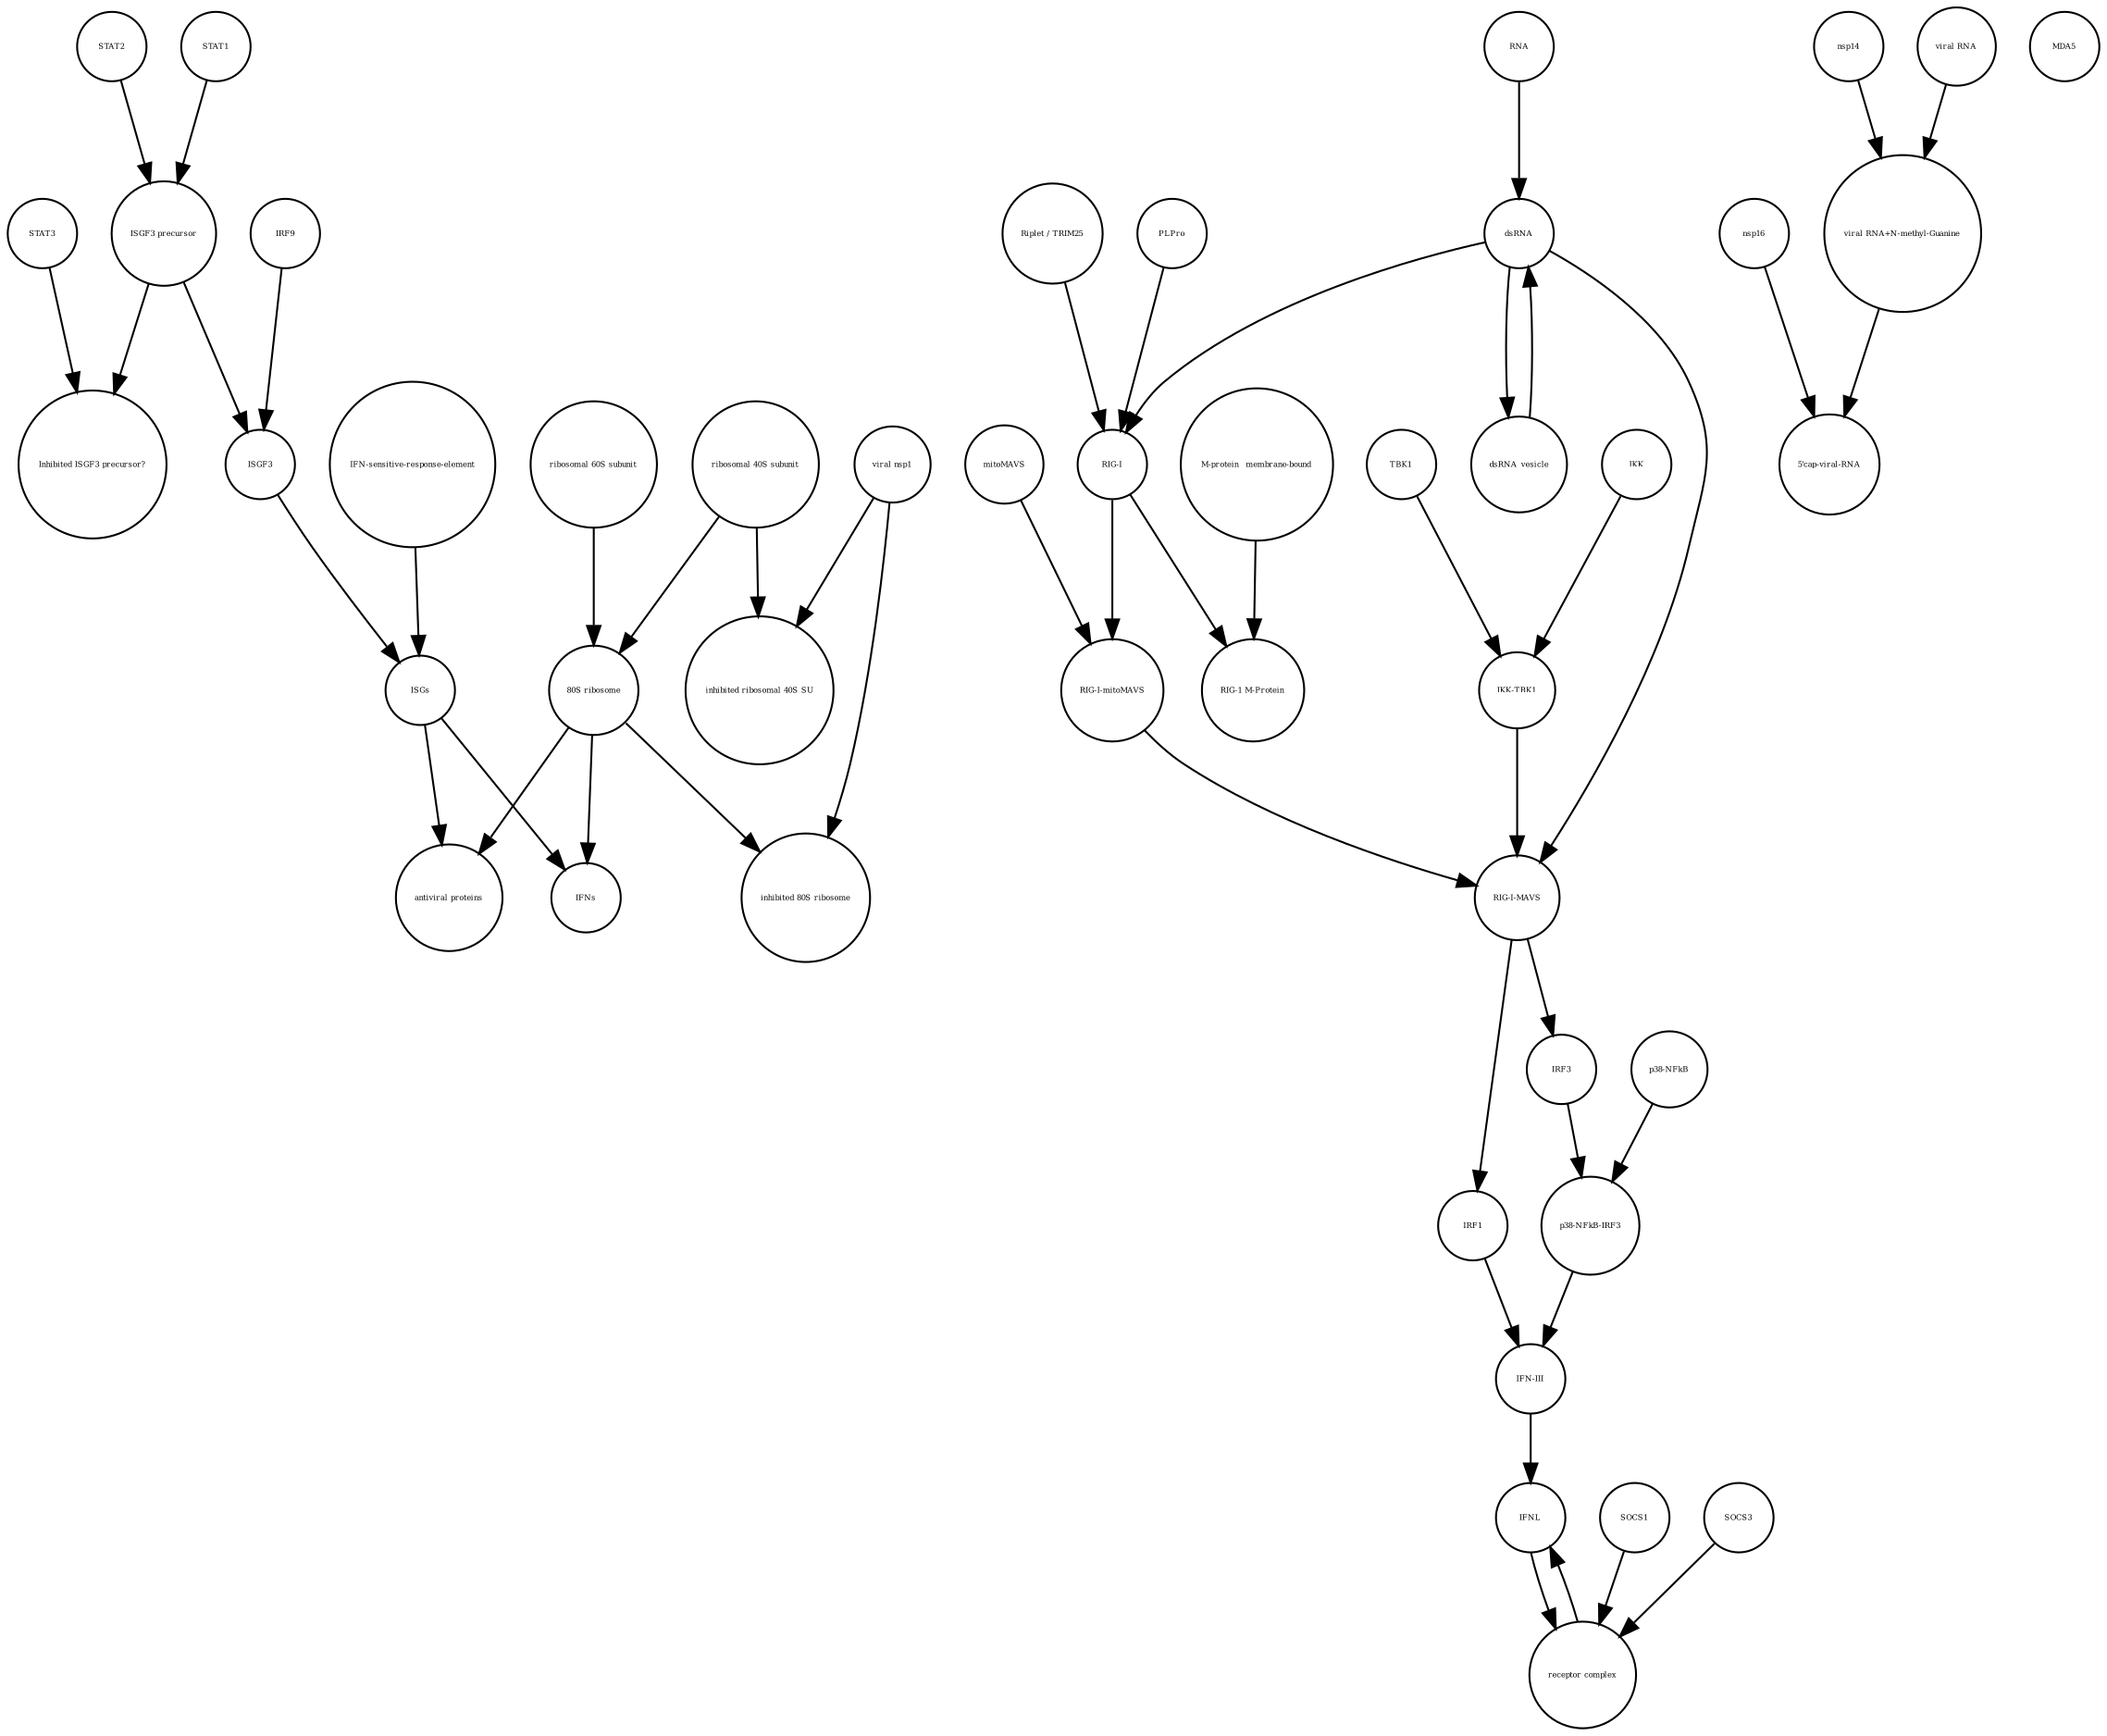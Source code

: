 strict digraph  {
STAT3 [annotation="", bipartite=0, cls=macromolecule, fontsize=4, label=STAT3, shape=circle];
PLPro [annotation="", bipartite=0, cls=macromolecule, fontsize=4, label=PLPro, shape=circle];
nsp16 [annotation="", bipartite=0, cls=macromolecule, fontsize=4, label=nsp16, shape=circle];
"ISGF3 precursor" [annotation="", bipartite=0, cls=complex, fontsize=4, label="ISGF3 precursor", shape=circle];
"RIG-I-mitoMAVS" [annotation="", bipartite=0, cls=complex, fontsize=4, label="RIG-I-mitoMAVS", shape=circle];
"viral RNA+N-methyl-Guanine" [annotation="", bipartite=0, cls="nucleic acid feature", fontsize=4, label="viral RNA+N-methyl-Guanine", shape=circle];
"5'cap-viral-RNA" [annotation="", bipartite=0, cls="nucleic acid feature", fontsize=4, label="5'cap-viral-RNA", shape=circle];
mitoMAVS [annotation="", bipartite=0, cls=macromolecule, fontsize=4, label=mitoMAVS, shape=circle];
"ribosomal 40S subunit" [annotation="", bipartite=0, cls=complex, fontsize=4, label="ribosomal 40S subunit", shape=circle];
ISGF3 [annotation="", bipartite=0, cls=complex, fontsize=4, label=ISGF3, shape=circle];
"ribosomal 60S subunit" [annotation="", bipartite=0, cls=complex, fontsize=4, label="ribosomal 60S subunit", shape=circle];
dsRNA_vesicle [annotation="", bipartite=0, cls="nucleic acid feature", fontsize=4, label=dsRNA_vesicle, shape=circle];
"Inhibited ISGF3 precursor?" [annotation="", bipartite=0, cls=complex, fontsize=4, label="Inhibited ISGF3 precursor?", shape=circle];
"receptor complex" [annotation="", bipartite=0, cls=complex, fontsize=4, label="receptor complex", shape=circle];
IRF3 [annotation="", bipartite=0, cls=macromolecule, fontsize=4, label=IRF3, shape=circle];
"RIG-I" [annotation="", bipartite=0, cls=macromolecule, fontsize=4, label="RIG-I", shape=circle];
STAT2 [annotation="", bipartite=0, cls=macromolecule, fontsize=4, label=STAT2, shape=circle];
"80S ribosome" [annotation="", bipartite=0, cls=complex, fontsize=4, label="80S ribosome", shape=circle];
"viral nsp1" [annotation="", bipartite=0, cls=macromolecule, fontsize=4, label="viral nsp1", shape=circle];
"inhibited ribosomal 40S SU" [annotation="urn_miriam_doi_10.1101%2F2020.05.18.102467", bipartite=0, cls=complex, fontsize=4, label="inhibited ribosomal 40S SU", shape=circle];
IKK [annotation="", bipartite=0, cls=macromolecule, fontsize=4, label=IKK, shape=circle];
IRF9 [annotation="", bipartite=0, cls=macromolecule, fontsize=4, label=IRF9, shape=circle];
dsRNA [annotation="", bipartite=0, cls="nucleic acid feature", fontsize=4, label=dsRNA, shape=circle];
RNA [annotation="", bipartite=0, cls="nucleic acid feature", fontsize=4, label=RNA, shape=circle];
"IKK-TBK1" [annotation="", bipartite=0, cls=complex, fontsize=4, label="IKK-TBK1", shape=circle];
nsp14 [annotation="", bipartite=0, cls=macromolecule, fontsize=4, label=nsp14, shape=circle];
ISGs [annotation="", bipartite=0, cls="nucleic acid feature", fontsize=4, label=ISGs, shape=circle];
TBK1 [annotation="", bipartite=0, cls=macromolecule, fontsize=4, label=TBK1, shape=circle];
"IFN-sensitive-response-element" [annotation="", bipartite=0, cls="nucleic acid feature", fontsize=4, label="IFN-sensitive-response-element", shape=circle];
IRF1 [annotation="", bipartite=0, cls=macromolecule, fontsize=4, label=IRF1, shape=circle];
"RIG-I-MAVS" [annotation="", bipartite=0, cls=complex, fontsize=4, label="RIG-I-MAVS", shape=circle];
"inhibited 80S ribosome" [annotation="", bipartite=0, cls=complex, fontsize=4, label="inhibited 80S ribosome", shape=circle];
MDA5 [annotation="", bipartite=0, cls=macromolecule, fontsize=4, label=MDA5, shape=circle];
SOCS1 [annotation="", bipartite=0, cls=macromolecule, fontsize=4, label=SOCS1, shape=circle];
"M-protein_ membrane-bound" [annotation="", bipartite=0, cls=macromolecule, fontsize=4, label="M-protein_ membrane-bound", shape=circle];
"p38-NFkB-IRF3" [annotation="", bipartite=0, cls=complex, fontsize=4, label="p38-NFkB-IRF3", shape=circle];
IFNs [annotation="", bipartite=0, cls=macromolecule, fontsize=4, label=IFNs, shape=circle];
SOCS3 [annotation="", bipartite=0, cls=macromolecule, fontsize=4, label=SOCS3, shape=circle];
IFNL [annotation="", bipartite=0, cls=macromolecule, fontsize=4, label=IFNL, shape=circle];
"IFN-III" [annotation="", bipartite=0, cls=macromolecule, fontsize=4, label="IFN-III", shape=circle];
"p38-NFkB" [annotation="", bipartite=0, cls=complex, fontsize=4, label="p38-NFkB", shape=circle];
"RIG-1 M-Protein" [annotation="", bipartite=0, cls=complex, fontsize=4, label="RIG-1 M-Protein", shape=circle];
STAT1 [annotation="", bipartite=0, cls=macromolecule, fontsize=4, label=STAT1, shape=circle];
"viral RNA" [annotation="", bipartite=0, cls="nucleic acid feature", fontsize=4, label="viral RNA", shape=circle];
"Riplet / TRIM25" [annotation="", bipartite=0, cls=macromolecule, fontsize=4, label="Riplet / TRIM25", shape=circle];
"antiviral proteins" [annotation="", bipartite=0, cls=macromolecule, fontsize=4, label="antiviral proteins", shape=circle];
STAT3 -> "Inhibited ISGF3 precursor?"  [annotation="", interaction_type=production];
PLPro -> "RIG-I"  [annotation="", interaction_type=catalysis];
nsp16 -> "5'cap-viral-RNA"  [annotation="urn_miriam_doi_10.1016%2Fj.chom.2020.05.008", interaction_type=catalysis];
"ISGF3 precursor" -> "Inhibited ISGF3 precursor?"  [annotation="", interaction_type=production];
"ISGF3 precursor" -> ISGF3  [annotation="", interaction_type=production];
"RIG-I-mitoMAVS" -> "RIG-I-MAVS"  [annotation="", interaction_type=production];
"viral RNA+N-methyl-Guanine" -> "5'cap-viral-RNA"  [annotation="", interaction_type=production];
mitoMAVS -> "RIG-I-mitoMAVS"  [annotation="", interaction_type=production];
"ribosomal 40S subunit" -> "inhibited ribosomal 40S SU"  [annotation="", interaction_type=production];
"ribosomal 40S subunit" -> "80S ribosome"  [annotation="", interaction_type=production];
ISGF3 -> ISGs  [annotation="", interaction_type="necessary stimulation"];
"ribosomal 60S subunit" -> "80S ribosome"  [annotation="", interaction_type=production];
dsRNA_vesicle -> dsRNA  [annotation="", interaction_type=production];
"receptor complex" -> IFNL  [annotation="", interaction_type=production];
IRF3 -> "p38-NFkB-IRF3"  [annotation="", interaction_type=production];
"RIG-I" -> "RIG-I-mitoMAVS"  [annotation="", interaction_type=production];
"RIG-I" -> "RIG-1 M-Protein"  [annotation="", interaction_type=production];
STAT2 -> "ISGF3 precursor"  [annotation="", interaction_type=production];
"80S ribosome" -> "antiviral proteins"  [annotation="", interaction_type=catalysis];
"80S ribosome" -> IFNs  [annotation="", interaction_type=catalysis];
"80S ribosome" -> "inhibited 80S ribosome"  [annotation="", interaction_type=production];
"viral nsp1" -> "inhibited ribosomal 40S SU"  [annotation="", interaction_type=production];
"viral nsp1" -> "inhibited 80S ribosome"  [annotation="", interaction_type=production];
IKK -> "IKK-TBK1"  [annotation="", interaction_type=production];
IRF9 -> ISGF3  [annotation="", interaction_type=production];
dsRNA -> dsRNA_vesicle  [annotation="", interaction_type=production];
dsRNA -> "RIG-I"  [annotation="", interaction_type="necessary stimulation"];
dsRNA -> "RIG-I-MAVS"  [annotation="", interaction_type="necessary stimulation"];
RNA -> dsRNA  [annotation="", interaction_type=production];
"IKK-TBK1" -> "RIG-I-MAVS"  [annotation="", interaction_type=production];
nsp14 -> "viral RNA+N-methyl-Guanine"  [annotation="", interaction_type=catalysis];
ISGs -> "antiviral proteins"  [annotation="", interaction_type=production];
ISGs -> IFNs  [annotation="", interaction_type=production];
TBK1 -> "IKK-TBK1"  [annotation="", interaction_type=production];
"IFN-sensitive-response-element" -> ISGs  [annotation="", interaction_type=production];
IRF1 -> "IFN-III"  [annotation="", interaction_type=stimulation];
"RIG-I-MAVS" -> IRF3  [annotation="", interaction_type=stimulation];
"RIG-I-MAVS" -> IRF1  [annotation="", interaction_type=catalysis];
SOCS1 -> "receptor complex"  [annotation="", interaction_type=production];
"M-protein_ membrane-bound" -> "RIG-1 M-Protein"  [annotation="", interaction_type=production];
"p38-NFkB-IRF3" -> "IFN-III"  [annotation="", interaction_type=stimulation];
SOCS3 -> "receptor complex"  [annotation="", interaction_type=production];
IFNL -> "receptor complex"  [annotation="", interaction_type=stimulation];
"IFN-III" -> IFNL  [annotation="", interaction_type=production];
"p38-NFkB" -> "p38-NFkB-IRF3"  [annotation="", interaction_type=production];
STAT1 -> "ISGF3 precursor"  [annotation="", interaction_type=production];
"viral RNA" -> "viral RNA+N-methyl-Guanine"  [annotation="", interaction_type=production];
"Riplet / TRIM25" -> "RIG-I"  [annotation="", interaction_type=catalysis];
}
